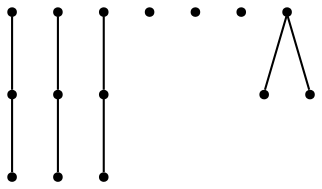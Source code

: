 graph {
  node [shape=point,comment="{\"directed\":false,\"doi\":\"10.1007/978-3-030-04414-5_8\",\"figure\":\"4\"}"]

  v0 [pos="1223.5365828512456,400.8824441213319"]
  v1 [pos="1223.5365828512454,546.5695757293497"]
  v2 [pos="1223.5365828512454,685.5495498093699"]
  v3 [pos="1051.9677887840987,400.8824441213319"]
  v4 [pos="1051.9676278259167,547.5285230197328"]
  v5 [pos="1051.967788784099,684.5906362999194"]
  v6 [pos="1051.9677887840987,258.06851200505275"]
  v7 [pos="880.3986032507555,256.15290260504094"]
  v8 [pos="880.3986032507554,403.7586580645525"]
  v9 [pos="880.3986032507554,543.6954482555134"]
  v10 [pos="880.3986032507554,684.5906362999194"]
  v11 [pos="707.3907039342024,685.5495498093698"]
  v12 [pos="707.3907039342025,256.15290260504094"]
  v13 [pos="707.3907039342025,467.0168866451162"]
  v14 [pos="542.0530203899335,465.09983857478574"]

  v14 -- v13 [id="-4",pos="542.0530203899335,465.09983857478574 707.3907039342025,467.0168866451162 707.3907039342025,467.0168866451162 707.3907039342025,467.0168866451162"]
  v14 -- v12 [id="-12",pos="542.0530203899335,465.09983857478574 544.9909563100687,346.6697667407972 544.9909563100687,346.6697667407972 544.9909563100687,346.6697667407972 545.082650808389,256.76905489825924 545.082650808389,256.76905489825924 545.082650808389,256.76905489825924 707.3907039342025,256.15290260504094 707.3907039342025,256.15290260504094 707.3907039342025,256.15290260504094"]
  v8 -- v3 [id="-15",pos="880.3986032507554,403.7586580645525 1051.9677887840987,400.8824441213319 1051.9677887840987,400.8824441213319 1051.9677887840987,400.8824441213319"]
  v9 -- v4 [id="-16",pos="880.3986032507554,543.6954482555134 1051.9676278259167,547.5285230197328 1051.9676278259167,547.5285230197328 1051.9676278259167,547.5285230197328"]
  v4 -- v1 [id="-21",pos="1051.9676278259167,547.5285230197328 1223.5365828512454,546.5695757293497 1223.5365828512454,546.5695757293497 1223.5365828512454,546.5695757293497"]
  v3 -- v0 [id="-22",pos="1051.9677887840987,400.8824441213319 1223.5365828512456,400.8824441213319 1223.5365828512456,400.8824441213319 1223.5365828512456,400.8824441213319"]
  v10 -- v5 [id="-25",pos="880.3986032507554,684.5906362999194 1051.967788784099,684.5906362999194 1051.967788784099,684.5906362999194 1051.967788784099,684.5906362999194"]
  v5 -- v2 [id="-28",pos="1051.967788784099,684.5906362999194 1223.5365828512454,685.5495498093699 1223.5365828512454,685.5495498093699 1223.5365828512454,685.5495498093699"]
}